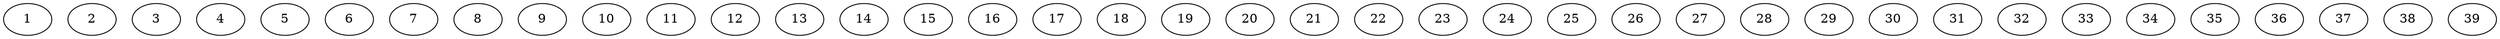 // DAG (tier=3-complex, mode=data, n=39, ccr=0.542, fat=0.879, density=0.741, regular=0.244, jump=0.291, mindata=4194304, maxdata=33554432)
// DAG automatically generated by daggen at Sun Aug 24 16:33:35 2025
// /home/ermia/Project/Environments/daggen/bin/daggen --dot --ccr 0.542 --fat 0.879 --regular 0.244 --density 0.741 --jump 0.291 --mindata 4194304 --maxdata 33554432 -n 39 
digraph G {
  1 [size="11547393348064413483008", alpha="0.08", expect_size="5773696674032206741504"]
  2 [size="8098333498256655360", alpha="0.07", expect_size="4049166749128327680"]
  3 [size="2250439528325460224", alpha="0.11", expect_size="1125219764162730112"]
  4 [size="3755212093127933440", alpha="0.06", expect_size="1877606046563966720"]
  5 [size="463391578230758572032", alpha="0.18", expect_size="231695789115379286016"]
  6 [size="31235399432775139328000", alpha="0.12", expect_size="15617699716387569664000"]
  7 [size="18283737477046759424", alpha="0.02", expect_size="9141868738523379712"]
  8 [size="11844541561427650", alpha="0.14", expect_size="5922270780713825"]
  9 [size="324535034014171398144", alpha="0.13", expect_size="162267517007085699072"]
  10 [size="52548003867545848", alpha="0.10", expect_size="26274001933772924"]
  11 [size="6320099381486921728", alpha="0.18", expect_size="3160049690743460864"]
  12 [size="1308017721467731968000", alpha="0.07", expect_size="654008860733865984000"]
  13 [size="5143113306737188864", alpha="0.06", expect_size="2571556653368594432"]
  14 [size="7093754310069957165056", alpha="0.06", expect_size="3546877155034978582528"]
  15 [size="27389273546799575990272", alpha="0.19", expect_size="13694636773399787995136"]
  16 [size="5476267837747388416", alpha="0.13", expect_size="2738133918873694208"]
  17 [size="18038460277048856576", alpha="0.02", expect_size="9019230138524428288"]
  18 [size="111302641522567184", alpha="0.04", expect_size="55651320761283592"]
  19 [size="380309833644028352", alpha="0.04", expect_size="190154916822014176"]
  20 [size="12467928735164982", alpha="0.10", expect_size="6233964367582491"]
  21 [size="2443764551049067008", alpha="0.15", expect_size="1221882275524533504"]
  22 [size="12220306984447535104", alpha="0.12", expect_size="6110153492223767552"]
  23 [size="6651911442227992576", alpha="0.03", expect_size="3325955721113996288"]
  24 [size="153246822938226464", alpha="0.17", expect_size="76623411469113232"]
  25 [size="27562699582470069682176", alpha="0.12", expect_size="13781349791235034841088"]
  26 [size="2475750911420760326144", alpha="0.06", expect_size="1237875455710380163072"]
  27 [size="1748094544380801581056", alpha="0.08", expect_size="874047272190400790528"]
  28 [size="4726819207213812", alpha="0.08", expect_size="2363409603606906"]
  29 [size="270795959444289088", alpha="0.10", expect_size="135397979722144544"]
  30 [size="3502057907644530688000", alpha="0.20", expect_size="1751028953822265344000"]
  31 [size="226050531908670304", alpha="0.13", expect_size="113025265954335152"]
  32 [size="20668445594928828416", alpha="0.15", expect_size="10334222797464414208"]
  33 [size="15823183720439394304", alpha="0.06", expect_size="7911591860219697152"]
  34 [size="459722135834378371072", alpha="0.08", expect_size="229861067917189185536"]
  35 [size="83312168727407008", alpha="0.03", expect_size="41656084363703504"]
  36 [size="8867495808694234", alpha="0.16", expect_size="4433747904347117"]
  37 [size="82222294431366928", alpha="0.15", expect_size="41111147215683464"]
  38 [size="239858604155291744", alpha="0.12", expect_size="119929302077645872"]
  39 [size="1371751943970604288", alpha="0.00", expect_size="685875971985302144"]
}